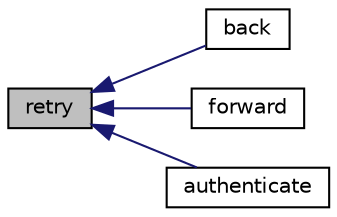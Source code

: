 digraph "retry"
{
  edge [fontname="Helvetica",fontsize="10",labelfontname="Helvetica",labelfontsize="10"];
  node [fontname="Helvetica",fontsize="10",shape=record];
  rankdir="LR";
  Node1 [label="retry",height=0.2,width=0.4,color="black", fillcolor="grey75", style="filled" fontcolor="black"];
  Node1 -> Node2 [dir="back",color="midnightblue",fontsize="10",style="solid",fontname="Helvetica"];
  Node2 [label="back",height=0.2,width=0.4,color="black", fillcolor="white", style="filled",URL="$class_simple_browser.html#a57368f5de3725377bc91899ab1a2b02a"];
  Node1 -> Node3 [dir="back",color="midnightblue",fontsize="10",style="solid",fontname="Helvetica"];
  Node3 [label="forward",height=0.2,width=0.4,color="black", fillcolor="white", style="filled",URL="$class_simple_browser.html#a3796e2c71a813b05f6e5bbf646bf7fc4"];
  Node1 -> Node4 [dir="back",color="midnightblue",fontsize="10",style="solid",fontname="Helvetica"];
  Node4 [label="authenticate",height=0.2,width=0.4,color="black", fillcolor="white", style="filled",URL="$class_simple_browser.html#aee8894dc905620587c994c017f9092cc"];
}

